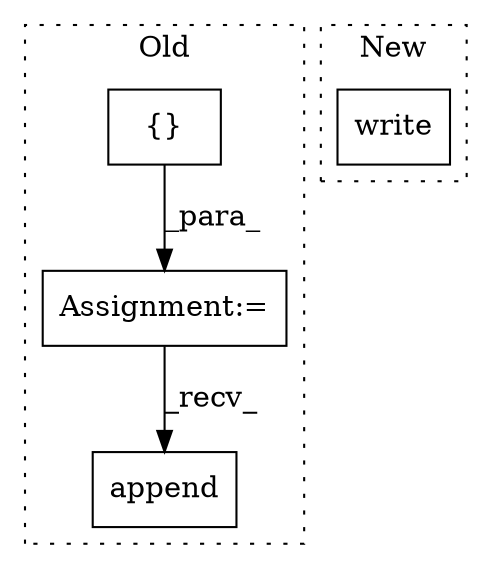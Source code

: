 digraph G {
subgraph cluster0 {
1 [label="append" a="32" s="1327,1338" l="7,1" shape="box"];
3 [label="{}" a="4" s="1138" l="2" shape="box"];
4 [label="Assignment:=" a="7" s="1125" l="1" shape="box"];
label = "Old";
style="dotted";
}
subgraph cluster1 {
2 [label="write" a="32" s="1100,1289" l="6,1" shape="box"];
label = "New";
style="dotted";
}
3 -> 4 [label="_para_"];
4 -> 1 [label="_recv_"];
}